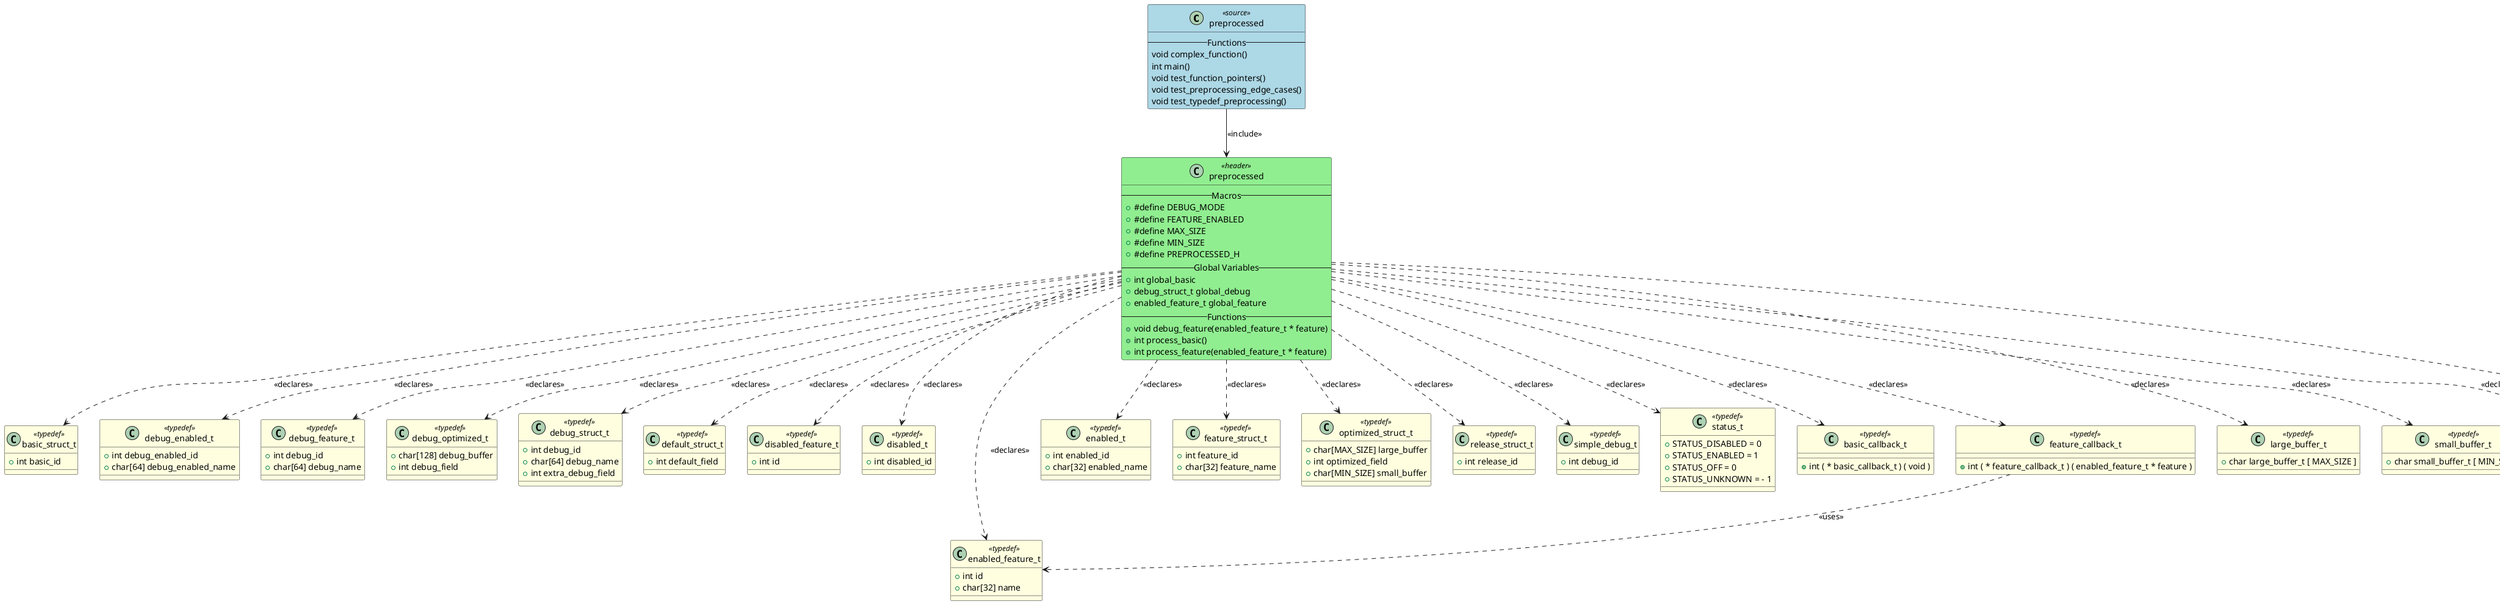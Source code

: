 @startuml preprocessed

class "preprocessed" as PREPROCESSED <<source>> #LightBlue
{
    -- Functions --
    void complex_function()
    int main()
    void test_function_pointers()
    void test_preprocessing_edge_cases()
    void test_typedef_preprocessing()
}

class "preprocessed" as HEADER_PREPROCESSED <<header>> #LightGreen
{
    -- Macros --
    + #define DEBUG_MODE
    + #define FEATURE_ENABLED
    + #define MAX_SIZE
    + #define MIN_SIZE
    + #define PREPROCESSED_H
    -- Global Variables --
    + int global_basic
    + debug_struct_t global_debug
    + enabled_feature_t global_feature
    -- Functions --
    + void debug_feature(enabled_feature_t * feature)
    + int process_basic()
    + int process_feature(enabled_feature_t * feature)
}

class "basic_struct_t" as TYPEDEF_BASIC_STRUCT_T <<typedef>> #LightYellow
{
    + int basic_id
}

class "debug_enabled_t" as TYPEDEF_DEBUG_ENABLED_T <<typedef>> #LightYellow
{
    + int debug_enabled_id
    + char[64] debug_enabled_name
}

class "debug_feature_t" as TYPEDEF_DEBUG_FEATURE_T <<typedef>> #LightYellow
{
    + int debug_id
    + char[64] debug_name
}

class "debug_optimized_t" as TYPEDEF_DEBUG_OPTIMIZED_T <<typedef>> #LightYellow
{
    + char[128] debug_buffer
    + int debug_field
}

class "debug_struct_t" as TYPEDEF_DEBUG_STRUCT_T <<typedef>> #LightYellow
{
    + int debug_id
    + char[64] debug_name
    + int extra_debug_field
}

class "default_struct_t" as TYPEDEF_DEFAULT_STRUCT_T <<typedef>> #LightYellow
{
    + int default_field
}

class "disabled_feature_t" as TYPEDEF_DISABLED_FEATURE_T <<typedef>> #LightYellow
{
    + int id
}

class "disabled_t" as TYPEDEF_DISABLED_T <<typedef>> #LightYellow
{
    + int disabled_id
}

class "enabled_feature_t" as TYPEDEF_ENABLED_FEATURE_T <<typedef>> #LightYellow
{
    + int id
    + char[32] name
}

class "enabled_t" as TYPEDEF_ENABLED_T <<typedef>> #LightYellow
{
    + int enabled_id
    + char[32] enabled_name
}

class "feature_struct_t" as TYPEDEF_FEATURE_STRUCT_T <<typedef>> #LightYellow
{
    + int feature_id
    + char[32] feature_name
}

class "optimized_struct_t" as TYPEDEF_OPTIMIZED_STRUCT_T <<typedef>> #LightYellow
{
    + char[MAX_SIZE] large_buffer
    + int optimized_field
    + char[MIN_SIZE] small_buffer
}

class "release_struct_t" as TYPEDEF_RELEASE_STRUCT_T <<typedef>> #LightYellow
{
    + int release_id
}

class "simple_debug_t" as TYPEDEF_SIMPLE_DEBUG_T <<typedef>> #LightYellow
{
    + int debug_id
}

class "status_t" as TYPEDEF_STATUS_T <<typedef>> #LightYellow
{
    + STATUS_DISABLED = 0
    + STATUS_ENABLED = 1
    + STATUS_OFF = 0
    + STATUS_UNKNOWN = - 1
}

class "basic_callback_t" as TYPEDEF_BASIC_CALLBACK_T <<typedef>> #LightYellow
{
    + int ( * basic_callback_t ) ( void )
}

class "feature_callback_t" as TYPEDEF_FEATURE_CALLBACK_T <<typedef>> #LightYellow
{
    + int ( * feature_callback_t ) ( enabled_feature_t * feature )
}

class "large_buffer_t" as TYPEDEF_LARGE_BUFFER_T <<typedef>> #LightYellow
{
    + char large_buffer_t [ MAX_SIZE ]
}

class "small_buffer_t" as TYPEDEF_SMALL_BUFFER_T <<typedef>> #LightYellow
{
    + char small_buffer_t [ MIN_SIZE ]
}

class "basic_union_t" as TYPEDEF_BASIC_UNION_T <<typedef>> #LightYellow
{
    + char char_value
    + int int_value
}

class "feature_union_t" as TYPEDEF_FEATURE_UNION_T <<typedef>> #LightYellow
{
    + char char_value
    + double debug_value
    + int int_value
}


' Include relationships
PREPROCESSED --> HEADER_PREPROCESSED : <<include>>

' Declaration relationships
HEADER_PREPROCESSED ..> TYPEDEF_BASIC_STRUCT_T : <<declares>>
HEADER_PREPROCESSED ..> TYPEDEF_DEBUG_ENABLED_T : <<declares>>
HEADER_PREPROCESSED ..> TYPEDEF_DEBUG_FEATURE_T : <<declares>>
HEADER_PREPROCESSED ..> TYPEDEF_DEBUG_OPTIMIZED_T : <<declares>>
HEADER_PREPROCESSED ..> TYPEDEF_DEBUG_STRUCT_T : <<declares>>
HEADER_PREPROCESSED ..> TYPEDEF_DEFAULT_STRUCT_T : <<declares>>
HEADER_PREPROCESSED ..> TYPEDEF_DISABLED_FEATURE_T : <<declares>>
HEADER_PREPROCESSED ..> TYPEDEF_DISABLED_T : <<declares>>
HEADER_PREPROCESSED ..> TYPEDEF_ENABLED_FEATURE_T : <<declares>>
HEADER_PREPROCESSED ..> TYPEDEF_ENABLED_T : <<declares>>
HEADER_PREPROCESSED ..> TYPEDEF_FEATURE_STRUCT_T : <<declares>>
HEADER_PREPROCESSED ..> TYPEDEF_OPTIMIZED_STRUCT_T : <<declares>>
HEADER_PREPROCESSED ..> TYPEDEF_RELEASE_STRUCT_T : <<declares>>
HEADER_PREPROCESSED ..> TYPEDEF_SIMPLE_DEBUG_T : <<declares>>
HEADER_PREPROCESSED ..> TYPEDEF_STATUS_T : <<declares>>
HEADER_PREPROCESSED ..> TYPEDEF_BASIC_CALLBACK_T : <<declares>>
HEADER_PREPROCESSED ..> TYPEDEF_FEATURE_CALLBACK_T : <<declares>>
HEADER_PREPROCESSED ..> TYPEDEF_LARGE_BUFFER_T : <<declares>>
HEADER_PREPROCESSED ..> TYPEDEF_SMALL_BUFFER_T : <<declares>>
HEADER_PREPROCESSED ..> TYPEDEF_BASIC_UNION_T : <<declares>>
HEADER_PREPROCESSED ..> TYPEDEF_FEATURE_UNION_T : <<declares>>

' Uses relationships
TYPEDEF_FEATURE_CALLBACK_T ..> TYPEDEF_ENABLED_FEATURE_T : <<uses>>

@enduml